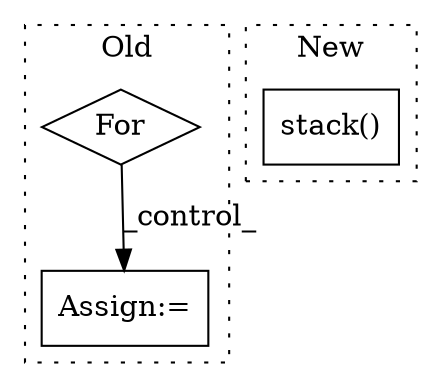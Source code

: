 digraph G {
subgraph cluster0 {
1 [label="For" a="107" s="16832,16860" l="4,18" shape="diamond"];
3 [label="Assign:=" a="68" s="16881" l="3" shape="box"];
label = "Old";
style="dotted";
}
subgraph cluster1 {
2 [label="stack()" a="75" s="16446,16475" l="12,8" shape="box"];
label = "New";
style="dotted";
}
1 -> 3 [label="_control_"];
}